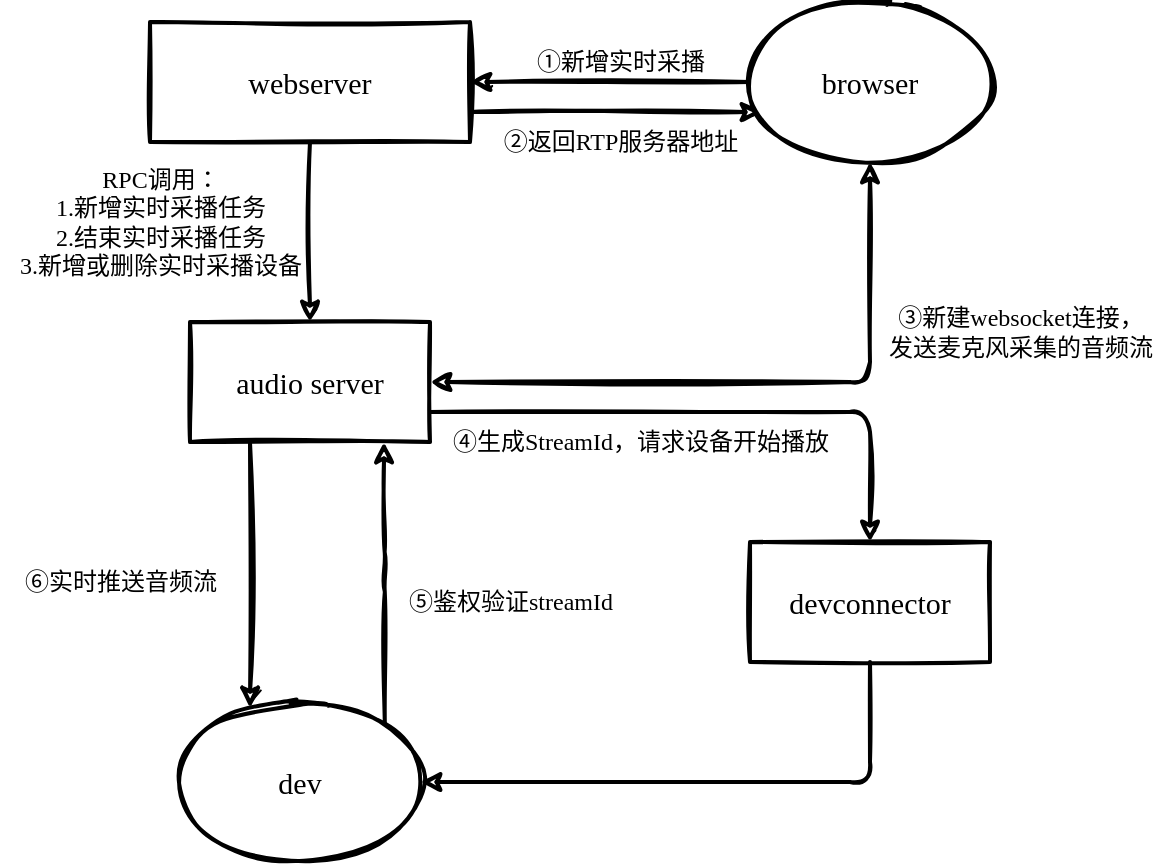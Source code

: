 <mxfile version="14.2.9" type="github">
  <diagram id="vi5ikbVNXeN05eVcxkcC" name="Page-1">
    <mxGraphModel dx="1422" dy="772" grid="1" gridSize="10" guides="1" tooltips="1" connect="1" arrows="1" fold="1" page="1" pageScale="1" pageWidth="827" pageHeight="1169" math="0" shadow="0">
      <root>
        <mxCell id="0" />
        <mxCell id="1" parent="0" />
        <mxCell id="OHUrIzu_nobyhd1tYw6S-12" value="" style="edgeStyle=orthogonalEdgeStyle;orthogonalLoop=1;jettySize=auto;html=1;fontFamily=Lucida Console;strokeWidth=2;fontSize=12;sketch=1;" parent="1" source="OHUrIzu_nobyhd1tYw6S-3" target="OHUrIzu_nobyhd1tYw6S-11" edge="1">
          <mxGeometry relative="1" as="geometry" />
        </mxCell>
        <mxCell id="OHUrIzu_nobyhd1tYw6S-20" style="edgeStyle=orthogonalEdgeStyle;orthogonalLoop=1;jettySize=auto;html=1;exitX=1;exitY=0.75;exitDx=0;exitDy=0;entryX=0.05;entryY=0.688;entryDx=0;entryDy=0;entryPerimeter=0;fontFamily=Lucida Console;strokeWidth=2;fontSize=12;sketch=1;" parent="1" source="OHUrIzu_nobyhd1tYw6S-3" target="OHUrIzu_nobyhd1tYw6S-15" edge="1">
          <mxGeometry relative="1" as="geometry" />
        </mxCell>
        <mxCell id="OHUrIzu_nobyhd1tYw6S-3" value="webserver" style="whiteSpace=wrap;html=1;strokeWidth=2;fillWeight=4;hachureGap=8;hachureAngle=45;fontFamily=Lucida Console;fontSize=15;sketch=1;" parent="1" vertex="1">
          <mxGeometry x="160" y="120" width="160" height="60" as="geometry" />
        </mxCell>
        <mxCell id="OHUrIzu_nobyhd1tYw6S-30" style="edgeStyle=orthogonalEdgeStyle;orthogonalLoop=1;jettySize=auto;html=1;exitX=1;exitY=0.75;exitDx=0;exitDy=0;entryX=0.5;entryY=0;entryDx=0;entryDy=0;startArrow=none;startFill=0;fontFamily=Lucida Console;strokeWidth=2;fontSize=12;sketch=1;" parent="1" source="OHUrIzu_nobyhd1tYw6S-11" target="OHUrIzu_nobyhd1tYw6S-26" edge="1">
          <mxGeometry relative="1" as="geometry" />
        </mxCell>
        <mxCell id="OHUrIzu_nobyhd1tYw6S-34" style="edgeStyle=orthogonalEdgeStyle;orthogonalLoop=1;jettySize=auto;html=1;exitX=0.25;exitY=1;exitDx=0;exitDy=0;entryX=0.292;entryY=0.038;entryDx=0;entryDy=0;entryPerimeter=0;startArrow=none;startFill=0;fontFamily=Lucida Console;strokeWidth=2;fontSize=12;sketch=1;" parent="1" source="OHUrIzu_nobyhd1tYw6S-11" target="OHUrIzu_nobyhd1tYw6S-13" edge="1">
          <mxGeometry relative="1" as="geometry" />
        </mxCell>
        <mxCell id="OHUrIzu_nobyhd1tYw6S-11" value="audio server" style="whiteSpace=wrap;html=1;fontFamily=Lucida Console;strokeWidth=2;fillWeight=4;hachureGap=8;hachureAngle=45;fontSize=15;sketch=1;" parent="1" vertex="1">
          <mxGeometry x="180" y="270" width="120" height="60" as="geometry" />
        </mxCell>
        <mxCell id="OHUrIzu_nobyhd1tYw6S-32" style="edgeStyle=orthogonalEdgeStyle;orthogonalLoop=1;jettySize=auto;html=1;exitX=1;exitY=0;exitDx=0;exitDy=0;entryX=0.808;entryY=1;entryDx=0;entryDy=0;entryPerimeter=0;startArrow=none;startFill=0;fontFamily=Lucida Console;strokeWidth=2;fontSize=12;sketch=1;" parent="1" source="OHUrIzu_nobyhd1tYw6S-13" target="OHUrIzu_nobyhd1tYw6S-11" edge="1">
          <mxGeometry relative="1" as="geometry" />
        </mxCell>
        <mxCell id="OHUrIzu_nobyhd1tYw6S-13" value="dev" style="ellipse;whiteSpace=wrap;html=1;fontFamily=Lucida Console;strokeWidth=2;fillWeight=4;hachureGap=8;hachureAngle=45;fontSize=15;sketch=1;" parent="1" vertex="1">
          <mxGeometry x="175" y="460" width="120" height="80" as="geometry" />
        </mxCell>
        <mxCell id="OHUrIzu_nobyhd1tYw6S-16" style="edgeStyle=orthogonalEdgeStyle;orthogonalLoop=1;jettySize=auto;html=1;exitX=0;exitY=0.5;exitDx=0;exitDy=0;entryX=1;entryY=0.5;entryDx=0;entryDy=0;fontFamily=Lucida Console;strokeWidth=2;fontSize=12;sketch=1;" parent="1" source="OHUrIzu_nobyhd1tYw6S-15" target="OHUrIzu_nobyhd1tYw6S-3" edge="1">
          <mxGeometry relative="1" as="geometry" />
        </mxCell>
        <mxCell id="OHUrIzu_nobyhd1tYw6S-17" style="edgeStyle=orthogonalEdgeStyle;orthogonalLoop=1;jettySize=auto;html=1;exitX=0.5;exitY=1;exitDx=0;exitDy=0;entryX=1;entryY=0.5;entryDx=0;entryDy=0;fontFamily=Lucida Console;startArrow=classic;startFill=1;strokeWidth=2;fontSize=12;sketch=1;" parent="1" source="OHUrIzu_nobyhd1tYw6S-15" target="OHUrIzu_nobyhd1tYw6S-11" edge="1">
          <mxGeometry relative="1" as="geometry" />
        </mxCell>
        <mxCell id="OHUrIzu_nobyhd1tYw6S-15" value="browser" style="ellipse;whiteSpace=wrap;html=1;fontFamily=Lucida Console;strokeWidth=2;fillWeight=4;hachureGap=8;hachureAngle=45;fontSize=15;sketch=1;" parent="1" vertex="1">
          <mxGeometry x="460" y="110" width="120" height="80" as="geometry" />
        </mxCell>
        <mxCell id="OHUrIzu_nobyhd1tYw6S-18" value="③新建websocket连接，&lt;br style=&quot;font-size: 12px;&quot;&gt;发送麦克风采集的音频流" style="text;html=1;align=center;verticalAlign=middle;resizable=0;points=[];autosize=1;fontFamily=Lucida Console;strokeWidth=2;fontSize=12;sketch=1;" parent="1" vertex="1">
          <mxGeometry x="520" y="260" width="150" height="30" as="geometry" />
        </mxCell>
        <mxCell id="OHUrIzu_nobyhd1tYw6S-21" value="①新增实时采播" style="text;html=1;align=center;verticalAlign=middle;resizable=0;points=[];autosize=1;fontFamily=Lucida Console;strokeWidth=2;fontSize=12;sketch=1;" parent="1" vertex="1">
          <mxGeometry x="345" y="130" width="100" height="20" as="geometry" />
        </mxCell>
        <mxCell id="OHUrIzu_nobyhd1tYw6S-22" value="②返回RTP服务器地址" style="text;html=1;align=center;verticalAlign=middle;resizable=0;points=[];autosize=1;fontFamily=Lucida Console;strokeWidth=2;fontSize=12;sketch=1;" parent="1" vertex="1">
          <mxGeometry x="330" y="170" width="130" height="20" as="geometry" />
        </mxCell>
        <mxCell id="OHUrIzu_nobyhd1tYw6S-23" value="⑥实时推送音频流" style="text;html=1;align=center;verticalAlign=middle;resizable=0;points=[];autosize=1;fontFamily=Lucida Console;strokeWidth=2;fontSize=12;sketch=1;" parent="1" vertex="1">
          <mxGeometry x="90" y="390" width="110" height="20" as="geometry" />
        </mxCell>
        <mxCell id="OHUrIzu_nobyhd1tYw6S-28" style="edgeStyle=orthogonalEdgeStyle;orthogonalLoop=1;jettySize=auto;html=1;exitX=0.5;exitY=1;exitDx=0;exitDy=0;entryX=1;entryY=0.5;entryDx=0;entryDy=0;startArrow=none;startFill=0;fontFamily=Lucida Console;strokeWidth=2;fontSize=12;sketch=1;" parent="1" source="OHUrIzu_nobyhd1tYw6S-26" target="OHUrIzu_nobyhd1tYw6S-13" edge="1">
          <mxGeometry relative="1" as="geometry" />
        </mxCell>
        <mxCell id="OHUrIzu_nobyhd1tYw6S-26" value="devconnector" style="whiteSpace=wrap;html=1;fontFamily=Lucida Console;strokeWidth=2;fillWeight=4;hachureGap=8;hachureAngle=45;fontSize=15;sketch=1;" parent="1" vertex="1">
          <mxGeometry x="460" y="380" width="120" height="60" as="geometry" />
        </mxCell>
        <mxCell id="OHUrIzu_nobyhd1tYw6S-31" value="④生成StreamId，请求设备开始播放" style="text;html=1;align=center;verticalAlign=middle;resizable=0;points=[];autosize=1;fontFamily=Lucida Console;strokeWidth=2;fontSize=12;sketch=1;" parent="1" vertex="1">
          <mxGeometry x="295" y="320" width="220" height="20" as="geometry" />
        </mxCell>
        <mxCell id="OHUrIzu_nobyhd1tYw6S-33" value="⑤鉴权验证streamId" style="text;html=1;align=center;verticalAlign=middle;resizable=0;points=[];autosize=1;fontFamily=Lucida Console;strokeWidth=2;fontSize=12;sketch=1;" parent="1" vertex="1">
          <mxGeometry x="275" y="400" width="130" height="20" as="geometry" />
        </mxCell>
        <mxCell id="OHUrIzu_nobyhd1tYw6S-36" value="RPC调用：&lt;br style=&quot;font-size: 12px;&quot;&gt;1.新增实时采播任务&lt;br style=&quot;font-size: 12px;&quot;&gt;2.结束实时采播任务&lt;br style=&quot;font-size: 12px;&quot;&gt;3.新增或删除实时采播设备" style="text;html=1;align=center;verticalAlign=middle;resizable=0;points=[];autosize=1;fontFamily=Lucida Console;strokeWidth=2;fontSize=12;sketch=1;" parent="1" vertex="1">
          <mxGeometry x="85" y="190" width="160" height="60" as="geometry" />
        </mxCell>
      </root>
    </mxGraphModel>
  </diagram>
</mxfile>
